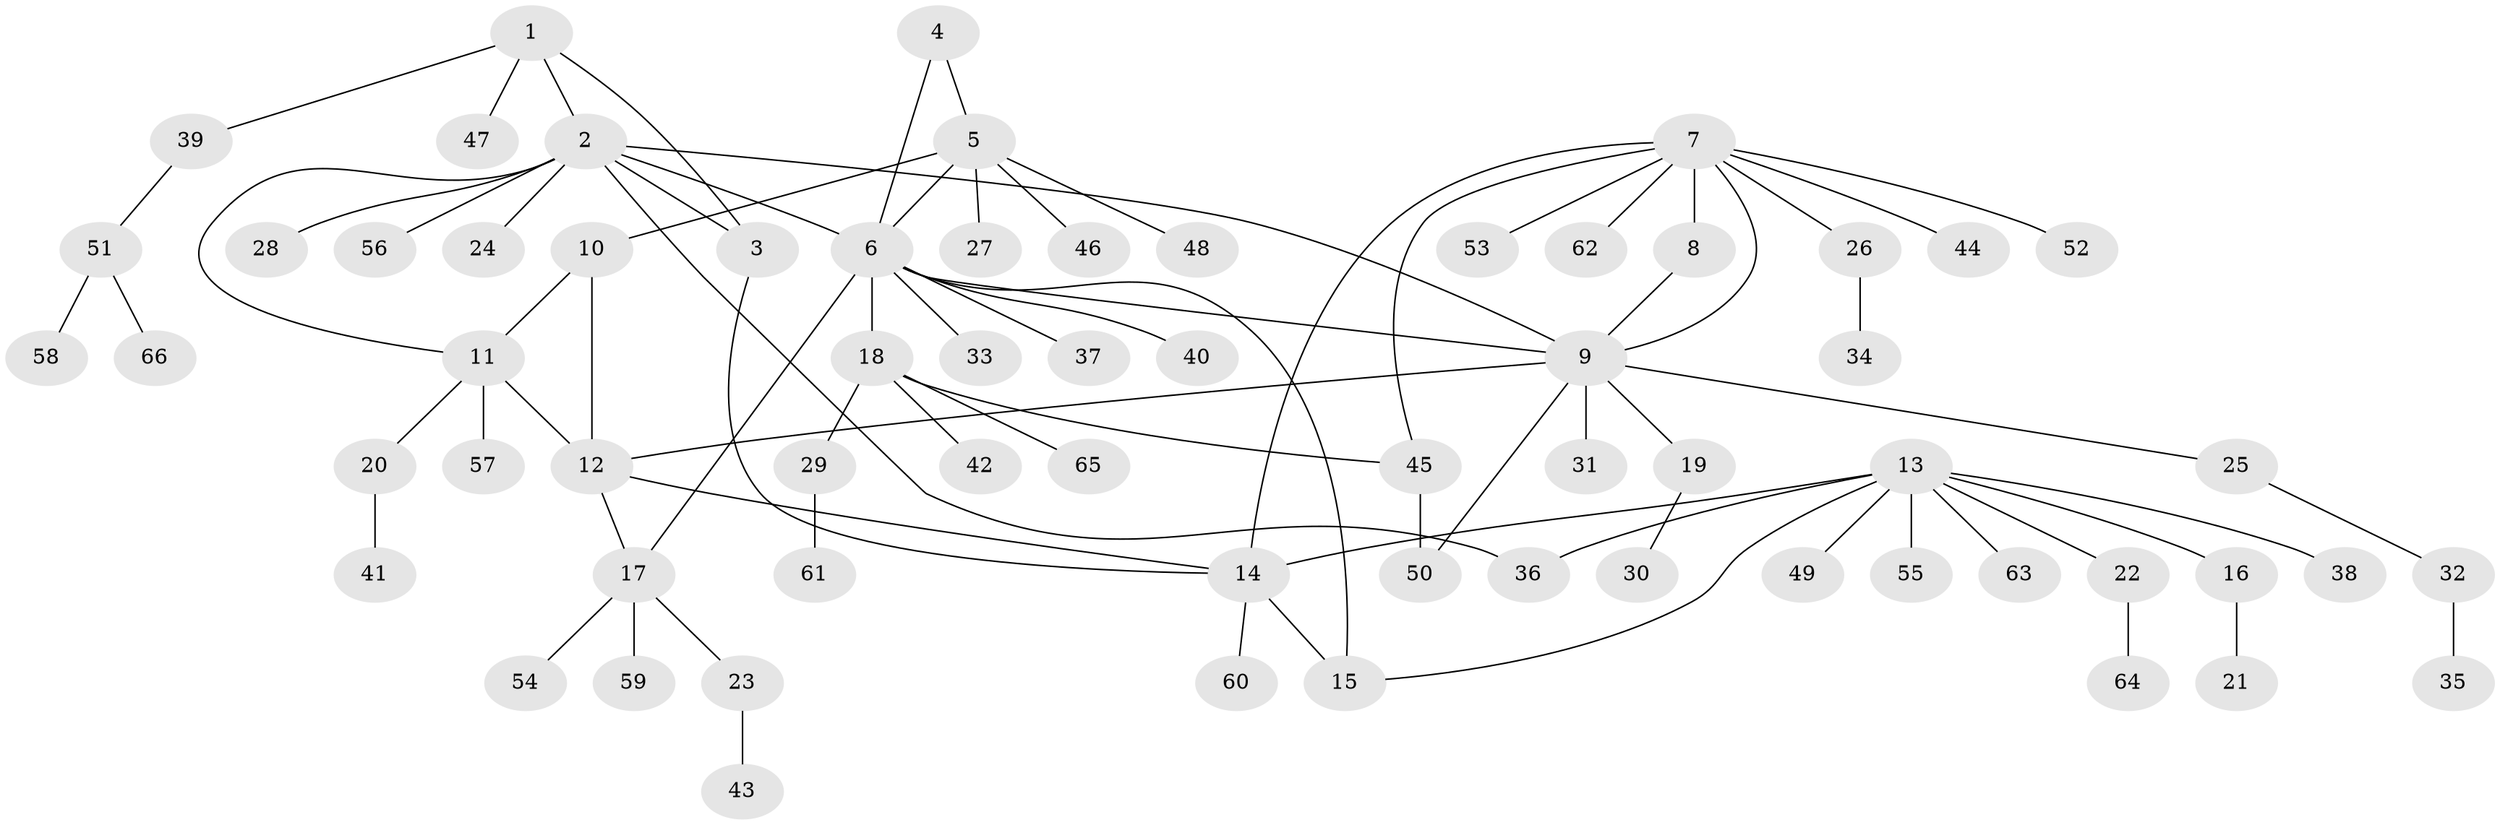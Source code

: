 // coarse degree distribution, {3: 0.06521739130434782, 6: 0.06521739130434782, 2: 0.15217391304347827, 10: 0.021739130434782608, 4: 0.043478260869565216, 8: 0.021739130434782608, 7: 0.021739130434782608, 9: 0.021739130434782608, 5: 0.021739130434782608, 1: 0.5652173913043478}
// Generated by graph-tools (version 1.1) at 2025/19/03/04/25 18:19:32]
// undirected, 66 vertices, 80 edges
graph export_dot {
graph [start="1"]
  node [color=gray90,style=filled];
  1;
  2;
  3;
  4;
  5;
  6;
  7;
  8;
  9;
  10;
  11;
  12;
  13;
  14;
  15;
  16;
  17;
  18;
  19;
  20;
  21;
  22;
  23;
  24;
  25;
  26;
  27;
  28;
  29;
  30;
  31;
  32;
  33;
  34;
  35;
  36;
  37;
  38;
  39;
  40;
  41;
  42;
  43;
  44;
  45;
  46;
  47;
  48;
  49;
  50;
  51;
  52;
  53;
  54;
  55;
  56;
  57;
  58;
  59;
  60;
  61;
  62;
  63;
  64;
  65;
  66;
  1 -- 2;
  1 -- 3;
  1 -- 39;
  1 -- 47;
  2 -- 3;
  2 -- 6;
  2 -- 9;
  2 -- 11;
  2 -- 24;
  2 -- 28;
  2 -- 36;
  2 -- 56;
  3 -- 14;
  4 -- 5;
  4 -- 6;
  5 -- 6;
  5 -- 10;
  5 -- 27;
  5 -- 46;
  5 -- 48;
  6 -- 9;
  6 -- 15;
  6 -- 17;
  6 -- 18;
  6 -- 33;
  6 -- 37;
  6 -- 40;
  7 -- 8;
  7 -- 9;
  7 -- 14;
  7 -- 26;
  7 -- 44;
  7 -- 45;
  7 -- 52;
  7 -- 53;
  7 -- 62;
  8 -- 9;
  9 -- 12;
  9 -- 19;
  9 -- 25;
  9 -- 31;
  9 -- 50;
  10 -- 11;
  10 -- 12;
  11 -- 12;
  11 -- 20;
  11 -- 57;
  12 -- 14;
  12 -- 17;
  13 -- 14;
  13 -- 15;
  13 -- 16;
  13 -- 22;
  13 -- 36;
  13 -- 38;
  13 -- 49;
  13 -- 55;
  13 -- 63;
  14 -- 15;
  14 -- 60;
  16 -- 21;
  17 -- 23;
  17 -- 54;
  17 -- 59;
  18 -- 29;
  18 -- 42;
  18 -- 45;
  18 -- 65;
  19 -- 30;
  20 -- 41;
  22 -- 64;
  23 -- 43;
  25 -- 32;
  26 -- 34;
  29 -- 61;
  32 -- 35;
  39 -- 51;
  45 -- 50;
  51 -- 58;
  51 -- 66;
}
